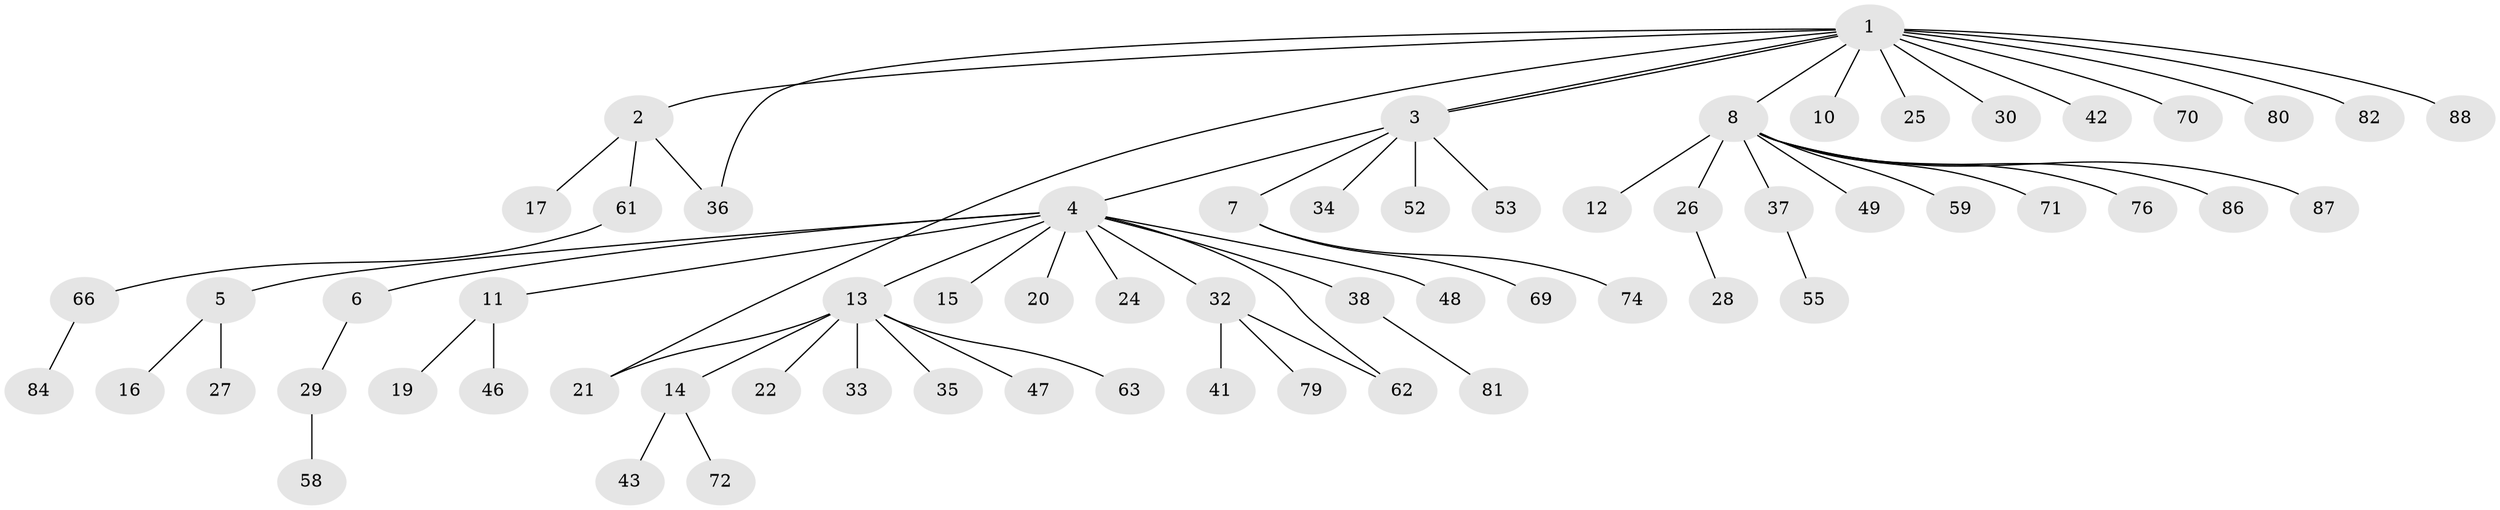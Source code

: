 // Generated by graph-tools (version 1.1) at 2025/51/02/27/25 19:51:58]
// undirected, 64 vertices, 67 edges
graph export_dot {
graph [start="1"]
  node [color=gray90,style=filled];
  1 [super="+31"];
  2 [super="+9"];
  3 [super="+57"];
  4 [super="+65"];
  5;
  6 [super="+75"];
  7 [super="+56"];
  8 [super="+23"];
  10;
  11 [super="+18"];
  12;
  13 [super="+68"];
  14 [super="+39"];
  15;
  16 [super="+54"];
  17;
  19;
  20 [super="+51"];
  21;
  22;
  24;
  25;
  26 [super="+40"];
  27;
  28 [super="+77"];
  29 [super="+60"];
  30;
  32 [super="+83"];
  33;
  34;
  35 [super="+73"];
  36 [super="+50"];
  37 [super="+44"];
  38 [super="+78"];
  41;
  42 [super="+45"];
  43 [super="+64"];
  46;
  47;
  48;
  49;
  52;
  53;
  55;
  58;
  59 [super="+67"];
  61;
  62;
  63;
  66 [super="+85"];
  69;
  70;
  71;
  72;
  74;
  76;
  79;
  80;
  81;
  82;
  84;
  86;
  87;
  88;
  1 -- 2;
  1 -- 3;
  1 -- 3;
  1 -- 8;
  1 -- 10;
  1 -- 21;
  1 -- 25;
  1 -- 30;
  1 -- 42;
  1 -- 70;
  1 -- 80;
  1 -- 82;
  1 -- 88;
  1 -- 36;
  2 -- 17;
  2 -- 36;
  2 -- 61;
  3 -- 4;
  3 -- 7;
  3 -- 34;
  3 -- 52;
  3 -- 53;
  4 -- 5;
  4 -- 6;
  4 -- 11;
  4 -- 13;
  4 -- 15;
  4 -- 20;
  4 -- 24;
  4 -- 32;
  4 -- 38;
  4 -- 48;
  4 -- 62;
  5 -- 16;
  5 -- 27;
  6 -- 29;
  7 -- 69;
  7 -- 74;
  8 -- 12;
  8 -- 37;
  8 -- 59;
  8 -- 76;
  8 -- 86;
  8 -- 49;
  8 -- 71;
  8 -- 87;
  8 -- 26;
  11 -- 46;
  11 -- 19;
  13 -- 14;
  13 -- 21;
  13 -- 22;
  13 -- 33;
  13 -- 35;
  13 -- 47;
  13 -- 63;
  14 -- 43;
  14 -- 72;
  26 -- 28;
  29 -- 58;
  32 -- 41;
  32 -- 62;
  32 -- 79;
  37 -- 55;
  38 -- 81;
  61 -- 66;
  66 -- 84;
}
